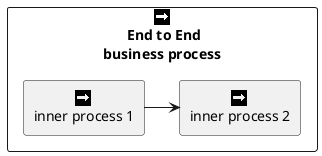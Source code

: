 @startuml
sprite $businessProcess [16x16/16] {
FFFFFFFFFFFFFFFF
FFFFFFFFFFFFFFFF
FFFFFFFFFFFFFFFF
FFFFFFFFFFFFFFFF
FFFFFFFFFF0FFFFF
FFFFFFFFFF00FFFF
FF00000000000FFF
FF000000000000FF
FF00000000000FFF
FFFFFFFFFF00FFFF
FFFFFFFFFF0FFFFF
FFFFFFFFFFFFFFFF
FFFFFFFFFFFFFFFF
FFFFFFFFFFFFFFFF
FFFFFFFFFFFFFFFF
FFFFFFFFFFFFFFFF
}


rectangle " End to End\nbusiness process" <<$businessProcess>> {
 rectangle "inner process 1" <<$businessProcess>> as src
 rectangle "inner process 2" <<$businessProcess>> as tgt
 src -> tgt
}
@enduml